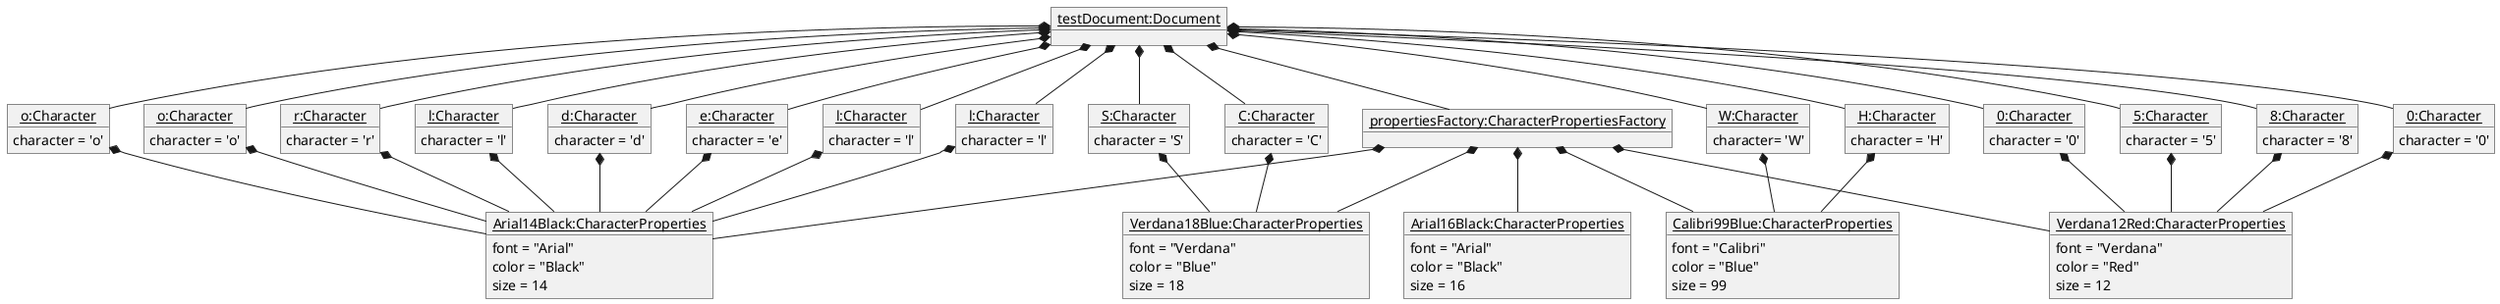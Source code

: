 @startuml
'https://plantuml.com/object-diagram

object "<u>testDocument:Document</u>" as doc{

}
object "<u>propertiesFactory:CharacterPropertiesFactory</u>" as pf{

}
object "<u>H:Character</u>" as H{
character = 'H'
}

object "<u>e:Character</u>" as e{
character = 'e'
}
object "<u>l:Character</u>" as l1{
character = 'l'
}

object "<u>l:Character</u>" as l2{
character = 'l'
}
object "<u>o:Character</u>" as o1{
character = 'o'
}
object "<u>W:Character</u>" as W{
character= 'W'
}
object "<u>o:Character</u>" as o2{
character = 'o'
 }
object "<u>r:Character</u>" as r{
character = 'r'
 }

object "<u>l:Character</u>" as l3{
character = 'l'
}

object "<u>d:Character</u>" as d{
character = 'd'
}

object "<u>C:Character</u>" as C{
character = 'C'
}

object "<u>S:Character</u>" as S{
character = 'S'
}

object "<u>5:Character</u>" as 5{
character = '5'
}

object "<u>8:Character</u>" as 8{
character = '8'
}

object "<u>0:Character</u>" as 01{
character = '0'
}

object "<u>0:Character</u>" as 02{
character = '0'
}

object "<u>Arial16Black:CharacterProperties</u>" as ab16{
font = "Arial"
color = "Black"
size = 16
}

object "<u>Arial14Black:CharacterProperties</u>" as ab14{
font = "Arial"
color = "Black"
size = 14
}

object "<u>Verdana18Blue:CharacterProperties</u>" as vb18{
font = "Verdana"
color = "Blue"
size = 18
}

object "<u>Verdana12Red:CharacterProperties</u>" as vr12{
font = "Verdana"
color = "Red"
size = 12
}

object "<u>Calibri99Blue:CharacterProperties</u>" as cb99{
font = "Calibri"
color = "Blue"
size = 99
}

doc *-- pf
doc *-- H
doc *-- e
doc *-- l1
doc *-- l2
doc *-- o1
doc *-- W
doc *-- o2
doc *-- r
doc *-- l3
doc *-- d
doc *-- C
doc *-- S
doc *-- 5
doc *-- 8
doc *-- 01
doc *-- 02

pf *-- ab16
pf *-- ab14
pf *-- vb18
pf *-- vr12
pf *-- cb99

H *-- cb99
e *-- ab14
l1 *-- ab14
l2 *-- ab14
o1 *-- ab14
W *-- cb99
o2 *-- ab14
r *-- ab14
l3 *-- ab14
d *-- ab14
C *-- vb18
S *-- vb18
5 *-- vr12
8 *-- vr12
01 *-- vr12
02 *-- vr12
@enduml
